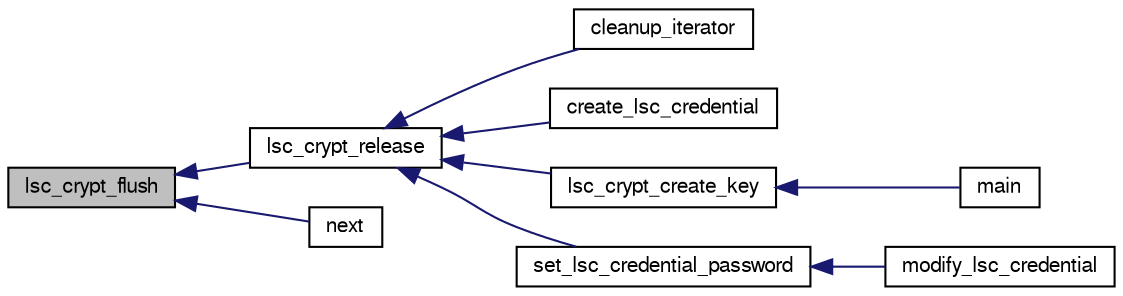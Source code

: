 digraph G
{
  bgcolor="transparent";
  edge [fontname="FreeSans",fontsize="10",labelfontname="FreeSans",labelfontsize="10"];
  node [fontname="FreeSans",fontsize="10",shape=record];
  rankdir=LR;
  Node1 [label="lsc_crypt_flush",height=0.2,width=0.4,color="black", fillcolor="grey75", style="filled" fontcolor="black"];
  Node1 -> Node2 [dir=back,color="midnightblue",fontsize="10",style="solid",fontname="FreeSans"];
  Node2 [label="lsc_crypt_release",height=0.2,width=0.4,color="black",URL="$lsc__crypt_8h.html#aa383411c640ff7e7bfcac95ea1fba084",tooltip="Release an LSC encryption context."];
  Node2 -> Node3 [dir=back,color="midnightblue",fontsize="10",style="solid",fontname="FreeSans"];
  Node3 [label="cleanup_iterator",height=0.2,width=0.4,color="black",URL="$sql_8h.html#aa98d17659363974764692d019f4d8172",tooltip="Cleanup an iterator."];
  Node2 -> Node4 [dir=back,color="midnightblue",fontsize="10",style="solid",fontname="FreeSans"];
  Node4 [label="create_lsc_credential",height=0.2,width=0.4,color="black",URL="$manage__sql_8c.html#a43ff5c14c099aff1899b64af60bd4d52",tooltip="Create an LSC credential."];
  Node2 -> Node5 [dir=back,color="midnightblue",fontsize="10",style="solid",fontname="FreeSans"];
  Node5 [label="lsc_crypt_create_key",height=0.2,width=0.4,color="black",URL="$lsc__crypt_8h.html#a20aec9824d6c37f9c133d06347750f69",tooltip="Create the standard credential encryption key."];
  Node5 -> Node6 [dir=back,color="midnightblue",fontsize="10",style="solid",fontname="FreeSans"];
  Node6 [label="main",height=0.2,width=0.4,color="black",URL="$openvasmd_8c.html#a3c04138a5bfe5d72780bb7e82a18e627",tooltip="Entry point to the manager."];
  Node2 -> Node7 [dir=back,color="midnightblue",fontsize="10",style="solid",fontname="FreeSans"];
  Node7 [label="set_lsc_credential_password",height=0.2,width=0.4,color="black",URL="$manage__sql_8c.html#a41ebed061ff75d420667a7542a217a45",tooltip="Set the password of an LSC credential."];
  Node7 -> Node8 [dir=back,color="midnightblue",fontsize="10",style="solid",fontname="FreeSans"];
  Node8 [label="modify_lsc_credential",height=0.2,width=0.4,color="black",URL="$manage__sql_8c.html#a7ee01b7720ef30d8217705fb1b31995f",tooltip="Modify a LSC Credential."];
  Node1 -> Node9 [dir=back,color="midnightblue",fontsize="10",style="solid",fontname="FreeSans"];
  Node9 [label="next",height=0.2,width=0.4,color="black",URL="$sql_8h.html#a821a1a0d4e2daaa3fb6a485ebf0ac67a",tooltip="Increment an iterator."];
}
